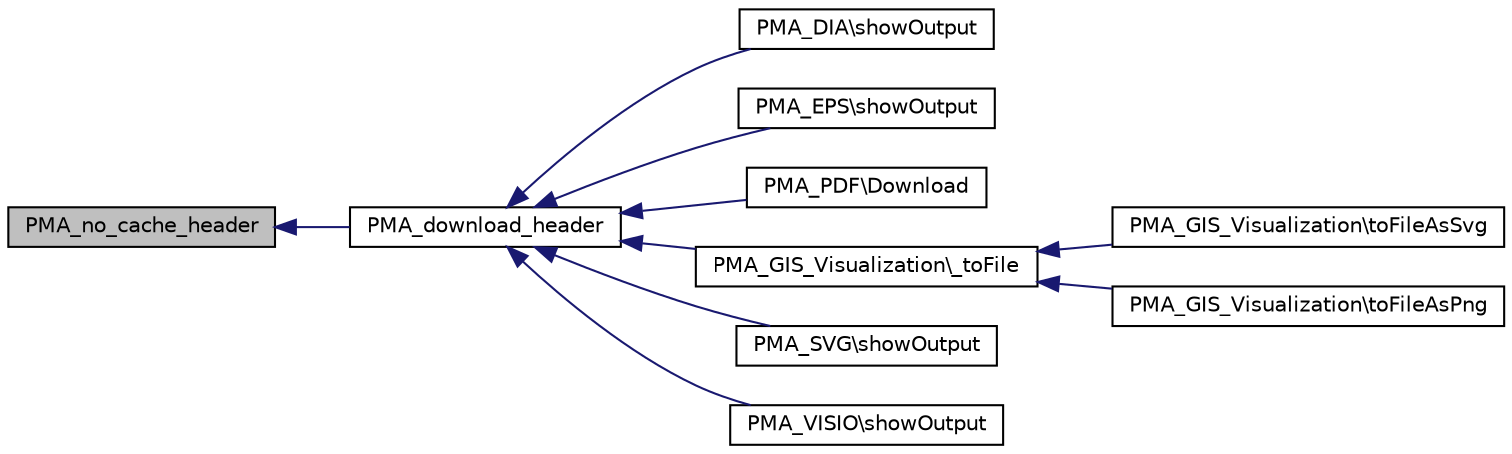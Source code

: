 digraph G
{
  edge [fontname="Helvetica",fontsize="10",labelfontname="Helvetica",labelfontsize="10"];
  node [fontname="Helvetica",fontsize="10",shape=record];
  rankdir="LR";
  Node1 [label="PMA_no_cache_header",height=0.2,width=0.4,color="black", fillcolor="grey75", style="filled" fontcolor="black"];
  Node1 -> Node2 [dir="back",color="midnightblue",fontsize="10",style="solid",fontname="Helvetica"];
  Node2 [label="PMA_download_header",height=0.2,width=0.4,color="black", fillcolor="white", style="filled",URL="$core_8lib_8php.html#a612abe764c7270007825678523eb902a",tooltip="Sends header indicating file download."];
  Node2 -> Node3 [dir="back",color="midnightblue",fontsize="10",style="solid",fontname="Helvetica"];
  Node3 [label="PMA_DIA\\showOutput",height=0.2,width=0.4,color="black", fillcolor="white", style="filled",URL="$classPMA__DIA.html#ad5927fbad6de7a2d39c0003561cea560",tooltip="Output Dia Document for download."];
  Node2 -> Node4 [dir="back",color="midnightblue",fontsize="10",style="solid",fontname="Helvetica"];
  Node4 [label="PMA_EPS\\showOutput",height=0.2,width=0.4,color="black", fillcolor="white", style="filled",URL="$classPMA__EPS.html#a10efdee534104dd3907fbf44ffbe5b05",tooltip="Output EPS Document for download."];
  Node2 -> Node5 [dir="back",color="midnightblue",fontsize="10",style="solid",fontname="Helvetica"];
  Node5 [label="PMA_PDF\\Download",height=0.2,width=0.4,color="black", fillcolor="white", style="filled",URL="$classPMA__PDF.html#afeeca77d437699df983ee5101331d1af",tooltip="Sends file as a download to user."];
  Node2 -> Node6 [dir="back",color="midnightblue",fontsize="10",style="solid",fontname="Helvetica"];
  Node6 [label="PMA_GIS_Visualization\\_toFile",height=0.2,width=0.4,color="black", fillcolor="white", style="filled",URL="$classPMA__GIS__Visualization.html#a3cb9577bde2c5df78dc5d5beadba3443",tooltip="Handles common tasks of writing the visualization to file for various formats."];
  Node6 -> Node7 [dir="back",color="midnightblue",fontsize="10",style="solid",fontname="Helvetica"];
  Node7 [label="PMA_GIS_Visualization\\toFileAsSvg",height=0.2,width=0.4,color="black", fillcolor="white", style="filled",URL="$classPMA__GIS__Visualization.html#af0f98f85b130120960fb9eb4c5764c5d",tooltip="Saves as a SVG image to a file."];
  Node6 -> Node8 [dir="back",color="midnightblue",fontsize="10",style="solid",fontname="Helvetica"];
  Node8 [label="PMA_GIS_Visualization\\toFileAsPng",height=0.2,width=0.4,color="black", fillcolor="white", style="filled",URL="$classPMA__GIS__Visualization.html#ab4827ae2a61f695a2a04c9dafcd9cdc6",tooltip="Saves as a PNG image to a file."];
  Node2 -> Node9 [dir="back",color="midnightblue",fontsize="10",style="solid",fontname="Helvetica"];
  Node9 [label="PMA_SVG\\showOutput",height=0.2,width=0.4,color="black", fillcolor="white", style="filled",URL="$classPMA__SVG.html#afcac479bcec7f61c7cc5772a8526e9a1",tooltip="output Svg Document"];
  Node2 -> Node10 [dir="back",color="midnightblue",fontsize="10",style="solid",fontname="Helvetica"];
  Node10 [label="PMA_VISIO\\showOutput",height=0.2,width=0.4,color="black", fillcolor="white", style="filled",URL="$classPMA__VISIO.html#a0efed0d88a95d7270b13f737302832e0",tooltip="Output Visio XML .VDX Document for download."];
}
